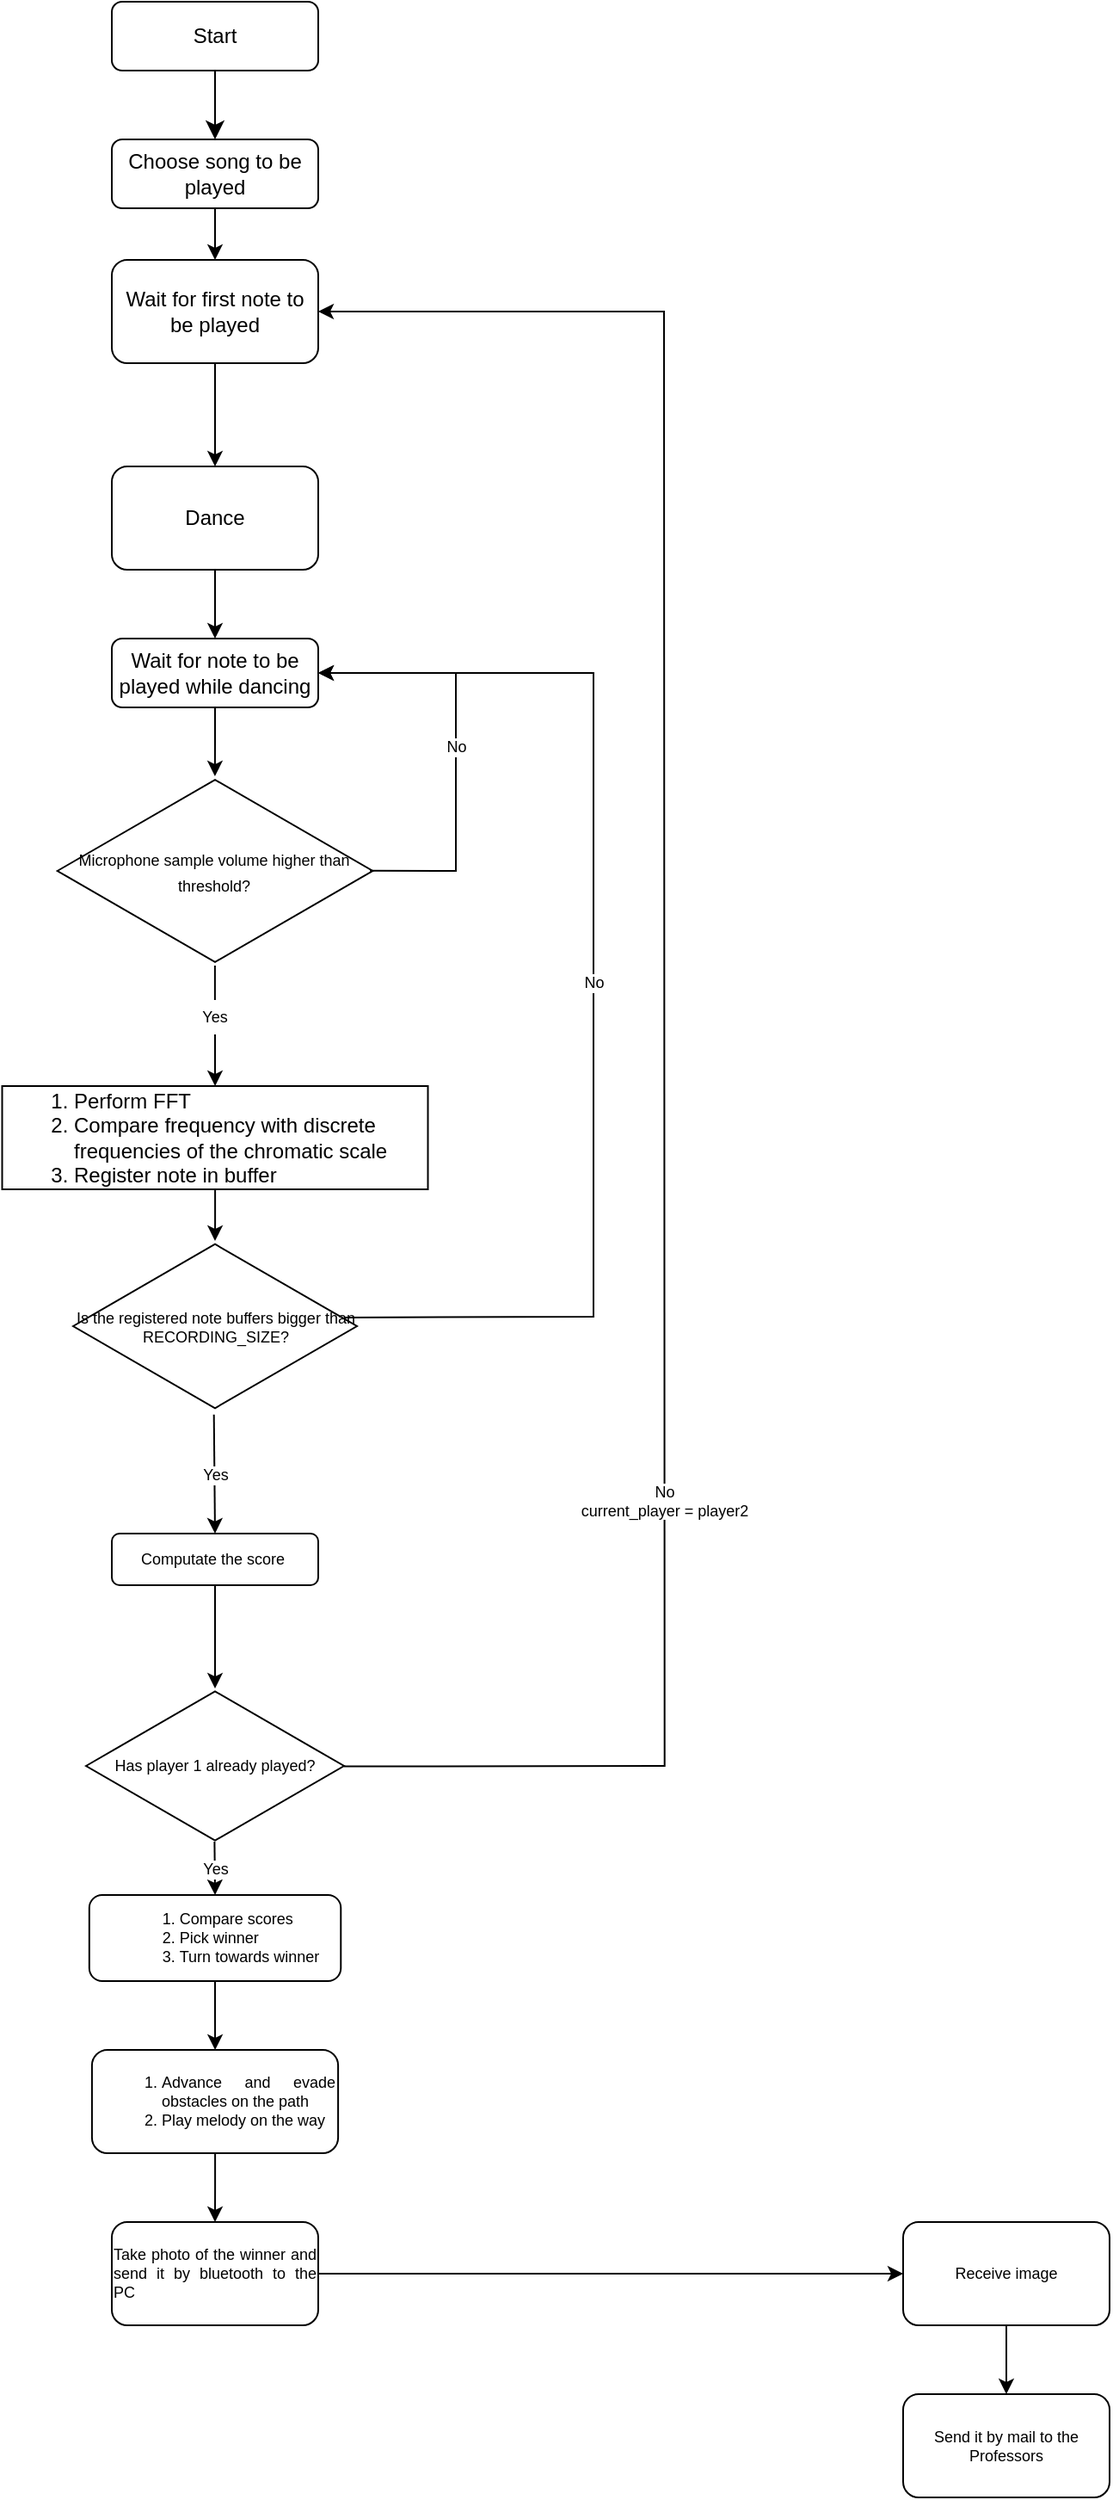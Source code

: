 <mxfile version="16.5.1" type="device"><diagram id="C5RBs43oDa-KdzZeNtuy" name="Page-1"><mxGraphModel dx="1298" dy="1970" grid="1" gridSize="10" guides="1" tooltips="1" connect="1" arrows="1" fold="1" page="1" pageScale="1" pageWidth="827" pageHeight="1169" math="0" shadow="0"><root><mxCell id="WIyWlLk6GJQsqaUBKTNV-0"/><mxCell id="WIyWlLk6GJQsqaUBKTNV-1" parent="WIyWlLk6GJQsqaUBKTNV-0"/><mxCell id="WIyWlLk6GJQsqaUBKTNV-2" value="" style="rounded=0;html=1;jettySize=auto;orthogonalLoop=1;fontSize=11;endArrow=classic;endFill=1;endSize=8;strokeWidth=1;shadow=0;labelBackgroundColor=none;edgeStyle=orthogonalEdgeStyle;entryX=0.5;entryY=0;entryDx=0;entryDy=0;" parent="WIyWlLk6GJQsqaUBKTNV-1" source="WIyWlLk6GJQsqaUBKTNV-3" target="dzyzpDdMQJeIzQfWN3wU-0" edge="1"><mxGeometry relative="1" as="geometry"><mxPoint x="219.99" y="30" as="targetPoint"/></mxGeometry></mxCell><mxCell id="WIyWlLk6GJQsqaUBKTNV-3" value="Start" style="rounded=1;whiteSpace=wrap;html=1;fontSize=12;glass=0;strokeWidth=1;shadow=0;" parent="WIyWlLk6GJQsqaUBKTNV-1" vertex="1"><mxGeometry x="160" y="-100" width="120" height="40" as="geometry"/></mxCell><mxCell id="dzyzpDdMQJeIzQfWN3wU-50" value="" style="edgeStyle=orthogonalEdgeStyle;rounded=0;orthogonalLoop=1;jettySize=auto;html=1;fontSize=9;endArrow=classic;endFill=1;" edge="1" parent="WIyWlLk6GJQsqaUBKTNV-1" source="dzyzpDdMQJeIzQfWN3wU-0" target="dzyzpDdMQJeIzQfWN3wU-49"><mxGeometry relative="1" as="geometry"/></mxCell><mxCell id="dzyzpDdMQJeIzQfWN3wU-0" value="Choose song to be played" style="rounded=1;whiteSpace=wrap;html=1;fontSize=12;glass=0;strokeWidth=1;shadow=0;" vertex="1" parent="WIyWlLk6GJQsqaUBKTNV-1"><mxGeometry x="160" y="-20" width="120" height="40" as="geometry"/></mxCell><mxCell id="dzyzpDdMQJeIzQfWN3wU-6" value="" style="edgeStyle=orthogonalEdgeStyle;rounded=0;orthogonalLoop=1;jettySize=auto;html=1;endArrow=classic;endFill=1;" edge="1" parent="WIyWlLk6GJQsqaUBKTNV-1" source="dzyzpDdMQJeIzQfWN3wU-3" target="dzyzpDdMQJeIzQfWN3wU-5"><mxGeometry relative="1" as="geometry"/></mxCell><mxCell id="dzyzpDdMQJeIzQfWN3wU-3" value="Wait for note to be played while dancing" style="rounded=1;whiteSpace=wrap;html=1;fontSize=12;glass=0;strokeWidth=1;shadow=0;" vertex="1" parent="WIyWlLk6GJQsqaUBKTNV-1"><mxGeometry x="160" y="270" width="120" height="40" as="geometry"/></mxCell><mxCell id="dzyzpDdMQJeIzQfWN3wU-24" value="" style="edgeStyle=orthogonalEdgeStyle;rounded=0;orthogonalLoop=1;jettySize=auto;html=1;fontSize=9;endArrow=classic;endFill=1;startArrow=none;" edge="1" parent="WIyWlLk6GJQsqaUBKTNV-1" source="dzyzpDdMQJeIzQfWN3wU-25" target="dzyzpDdMQJeIzQfWN3wU-23"><mxGeometry relative="1" as="geometry"/></mxCell><mxCell id="dzyzpDdMQJeIzQfWN3wU-5" value="&lt;font style=&quot;font-size: 9px&quot;&gt;Microphone sample volume higher than threshold?&lt;/font&gt;" style="html=1;whiteSpace=wrap;aspect=fixed;shape=isoRectangle;" vertex="1" parent="WIyWlLk6GJQsqaUBKTNV-1"><mxGeometry x="128.34" y="350" width="183.33" height="110" as="geometry"/></mxCell><mxCell id="dzyzpDdMQJeIzQfWN3wU-21" value="" style="endArrow=classic;html=1;rounded=0;fontSize=9;entryX=1;entryY=0.5;entryDx=0;entryDy=0;exitX=0.991;exitY=0.499;exitDx=0;exitDy=0;exitPerimeter=0;" edge="1" parent="WIyWlLk6GJQsqaUBKTNV-1" source="dzyzpDdMQJeIzQfWN3wU-5" target="dzyzpDdMQJeIzQfWN3wU-3"><mxGeometry relative="1" as="geometry"><mxPoint x="314" y="404.73" as="sourcePoint"/><mxPoint x="414" y="404.73" as="targetPoint"/><Array as="points"><mxPoint x="360" y="405"/><mxPoint x="360" y="290"/></Array></mxGeometry></mxCell><mxCell id="dzyzpDdMQJeIzQfWN3wU-22" value="No" style="edgeLabel;resizable=0;html=1;align=center;verticalAlign=middle;fontSize=9;" connectable="0" vertex="1" parent="dzyzpDdMQJeIzQfWN3wU-21"><mxGeometry relative="1" as="geometry"/></mxCell><mxCell id="dzyzpDdMQJeIzQfWN3wU-29" value="" style="edgeStyle=orthogonalEdgeStyle;rounded=0;orthogonalLoop=1;jettySize=auto;html=1;fontSize=9;endArrow=classic;endFill=1;" edge="1" parent="WIyWlLk6GJQsqaUBKTNV-1" source="dzyzpDdMQJeIzQfWN3wU-23" target="dzyzpDdMQJeIzQfWN3wU-27"><mxGeometry relative="1" as="geometry"/></mxCell><mxCell id="dzyzpDdMQJeIzQfWN3wU-23" value="&lt;div&gt;&lt;ol&gt;&lt;li&gt;&lt;span style=&quot;text-align: justify&quot;&gt;Perform FFT&lt;/span&gt;&lt;/li&gt;&lt;li&gt;&lt;span style=&quot;text-align: justify&quot;&gt;Compare frequency with discrete frequencies of the chromatic scale&lt;/span&gt;&lt;/li&gt;&lt;li&gt;&lt;span style=&quot;text-align: justify&quot;&gt;Register note in buffer&lt;/span&gt;&lt;/li&gt;&lt;/ol&gt;&lt;/div&gt;" style="whiteSpace=wrap;html=1;align=left;" vertex="1" parent="WIyWlLk6GJQsqaUBKTNV-1"><mxGeometry x="96.25" y="530" width="247.5" height="60" as="geometry"/></mxCell><mxCell id="dzyzpDdMQJeIzQfWN3wU-25" value="Yes" style="text;html=1;strokeColor=none;fillColor=none;align=center;verticalAlign=middle;whiteSpace=wrap;rounded=0;fontSize=9;" vertex="1" parent="WIyWlLk6GJQsqaUBKTNV-1"><mxGeometry x="210.01" y="480" width="19.99" height="20" as="geometry"/></mxCell><mxCell id="dzyzpDdMQJeIzQfWN3wU-26" value="" style="edgeStyle=orthogonalEdgeStyle;rounded=0;orthogonalLoop=1;jettySize=auto;html=1;fontSize=9;endArrow=none;endFill=1;" edge="1" parent="WIyWlLk6GJQsqaUBKTNV-1" source="dzyzpDdMQJeIzQfWN3wU-5" target="dzyzpDdMQJeIzQfWN3wU-25"><mxGeometry relative="1" as="geometry"><mxPoint x="219.923" y="460" as="sourcePoint"/><mxPoint x="220" y="540" as="targetPoint"/></mxGeometry></mxCell><mxCell id="dzyzpDdMQJeIzQfWN3wU-27" value="Is the registered note buffers bigger than RECORDING_SIZE?" style="html=1;whiteSpace=wrap;aspect=fixed;shape=isoRectangle;fontSize=9;" vertex="1" parent="WIyWlLk6GJQsqaUBKTNV-1"><mxGeometry x="137.51" y="620" width="165" height="99" as="geometry"/></mxCell><mxCell id="dzyzpDdMQJeIzQfWN3wU-31" value="" style="endArrow=classic;html=1;rounded=0;fontSize=9;entryX=1;entryY=0.5;entryDx=0;entryDy=0;" edge="1" parent="WIyWlLk6GJQsqaUBKTNV-1" target="dzyzpDdMQJeIzQfWN3wU-3"><mxGeometry relative="1" as="geometry"><mxPoint x="295" y="664.47" as="sourcePoint"/><mxPoint x="395" y="664.47" as="targetPoint"/><Array as="points"><mxPoint x="440" y="664"/><mxPoint x="440" y="290"/></Array></mxGeometry></mxCell><mxCell id="dzyzpDdMQJeIzQfWN3wU-32" value="No" style="edgeLabel;resizable=0;html=1;align=center;verticalAlign=middle;fontSize=9;" connectable="0" vertex="1" parent="dzyzpDdMQJeIzQfWN3wU-31"><mxGeometry relative="1" as="geometry"/></mxCell><mxCell id="dzyzpDdMQJeIzQfWN3wU-33" value="" style="endArrow=classic;html=1;rounded=0;fontSize=9;exitX=0.496;exitY=1.019;exitDx=0;exitDy=0;exitPerimeter=0;" edge="1" parent="WIyWlLk6GJQsqaUBKTNV-1" source="dzyzpDdMQJeIzQfWN3wU-27"><mxGeometry relative="1" as="geometry"><mxPoint x="219.55" y="730" as="sourcePoint"/><mxPoint x="220" y="790" as="targetPoint"/></mxGeometry></mxCell><mxCell id="dzyzpDdMQJeIzQfWN3wU-34" value="Yes" style="edgeLabel;resizable=0;html=1;align=center;verticalAlign=middle;fontSize=9;" connectable="0" vertex="1" parent="dzyzpDdMQJeIzQfWN3wU-33"><mxGeometry relative="1" as="geometry"/></mxCell><mxCell id="dzyzpDdMQJeIzQfWN3wU-37" value="" style="edgeStyle=orthogonalEdgeStyle;rounded=0;orthogonalLoop=1;jettySize=auto;html=1;fontSize=9;endArrow=classic;endFill=1;" edge="1" parent="WIyWlLk6GJQsqaUBKTNV-1" source="dzyzpDdMQJeIzQfWN3wU-35" target="dzyzpDdMQJeIzQfWN3wU-3"><mxGeometry relative="1" as="geometry"/></mxCell><mxCell id="dzyzpDdMQJeIzQfWN3wU-35" value="Dance" style="whiteSpace=wrap;html=1;rounded=1;glass=0;strokeWidth=1;shadow=0;" vertex="1" parent="WIyWlLk6GJQsqaUBKTNV-1"><mxGeometry x="160" y="170" width="120" height="60" as="geometry"/></mxCell><mxCell id="dzyzpDdMQJeIzQfWN3wU-42" value="" style="edgeStyle=orthogonalEdgeStyle;rounded=0;orthogonalLoop=1;jettySize=auto;html=1;fontSize=9;endArrow=classic;endFill=1;" edge="1" parent="WIyWlLk6GJQsqaUBKTNV-1" source="dzyzpDdMQJeIzQfWN3wU-40" target="dzyzpDdMQJeIzQfWN3wU-41"><mxGeometry relative="1" as="geometry"/></mxCell><mxCell id="dzyzpDdMQJeIzQfWN3wU-40" value="Computate the score&amp;nbsp;" style="rounded=1;whiteSpace=wrap;html=1;fontSize=9;" vertex="1" parent="WIyWlLk6GJQsqaUBKTNV-1"><mxGeometry x="160" y="790" width="120" height="30" as="geometry"/></mxCell><mxCell id="dzyzpDdMQJeIzQfWN3wU-41" value="Has player 1 already played?" style="html=1;whiteSpace=wrap;aspect=fixed;shape=isoRectangle;fontSize=9;" vertex="1" parent="WIyWlLk6GJQsqaUBKTNV-1"><mxGeometry x="145" y="880" width="150" height="90" as="geometry"/></mxCell><mxCell id="dzyzpDdMQJeIzQfWN3wU-45" value="" style="endArrow=classic;html=1;rounded=0;fontSize=9;exitX=0.991;exitY=0.503;exitDx=0;exitDy=0;exitPerimeter=0;entryX=1;entryY=0.5;entryDx=0;entryDy=0;" edge="1" parent="WIyWlLk6GJQsqaUBKTNV-1" target="dzyzpDdMQJeIzQfWN3wU-49"><mxGeometry relative="1" as="geometry"><mxPoint x="295.0" y="925.27" as="sourcePoint"/><mxPoint x="481" y="80" as="targetPoint"/><Array as="points"><mxPoint x="481.35" y="925"/><mxPoint x="481" y="80"/></Array></mxGeometry></mxCell><mxCell id="dzyzpDdMQJeIzQfWN3wU-46" value="No&lt;br&gt;current_player = player2" style="edgeLabel;resizable=0;html=1;align=center;verticalAlign=middle;fontSize=9;" connectable="0" vertex="1" parent="dzyzpDdMQJeIzQfWN3wU-45"><mxGeometry relative="1" as="geometry"><mxPoint y="275" as="offset"/></mxGeometry></mxCell><mxCell id="dzyzpDdMQJeIzQfWN3wU-51" value="" style="edgeStyle=orthogonalEdgeStyle;rounded=0;orthogonalLoop=1;jettySize=auto;html=1;fontSize=9;endArrow=classic;endFill=1;" edge="1" parent="WIyWlLk6GJQsqaUBKTNV-1" source="dzyzpDdMQJeIzQfWN3wU-49" target="dzyzpDdMQJeIzQfWN3wU-35"><mxGeometry relative="1" as="geometry"/></mxCell><mxCell id="dzyzpDdMQJeIzQfWN3wU-49" value="Wait for first note to be played" style="whiteSpace=wrap;html=1;rounded=1;glass=0;strokeWidth=1;shadow=0;" vertex="1" parent="WIyWlLk6GJQsqaUBKTNV-1"><mxGeometry x="160" y="50" width="120" height="60" as="geometry"/></mxCell><mxCell id="dzyzpDdMQJeIzQfWN3wU-58" value="" style="edgeStyle=orthogonalEdgeStyle;rounded=0;orthogonalLoop=1;jettySize=auto;html=1;fontSize=9;endArrow=classic;endFill=1;" edge="1" parent="WIyWlLk6GJQsqaUBKTNV-1" source="dzyzpDdMQJeIzQfWN3wU-54" target="dzyzpDdMQJeIzQfWN3wU-57"><mxGeometry relative="1" as="geometry"/></mxCell><mxCell id="dzyzpDdMQJeIzQfWN3wU-54" value="&lt;div style=&quot;text-align: justify&quot;&gt;&lt;ol&gt;&lt;li&gt;&lt;span&gt;Compare scores&lt;/span&gt;&lt;/li&gt;&lt;li&gt;&lt;span&gt;Pick winner&lt;/span&gt;&lt;/li&gt;&lt;li&gt;&lt;span&gt;Turn towards winner&lt;/span&gt;&lt;/li&gt;&lt;/ol&gt;&lt;/div&gt;" style="rounded=1;whiteSpace=wrap;html=1;fontSize=9;" vertex="1" parent="WIyWlLk6GJQsqaUBKTNV-1"><mxGeometry x="146.91" y="1000" width="146.23" height="50" as="geometry"/></mxCell><mxCell id="dzyzpDdMQJeIzQfWN3wU-55" value="" style="endArrow=classic;html=1;rounded=0;fontSize=9;entryX=0.5;entryY=0;entryDx=0;entryDy=0;exitX=0.498;exitY=0.989;exitDx=0;exitDy=0;exitPerimeter=0;" edge="1" parent="WIyWlLk6GJQsqaUBKTNV-1" source="dzyzpDdMQJeIzQfWN3wU-41" target="dzyzpDdMQJeIzQfWN3wU-54"><mxGeometry relative="1" as="geometry"><mxPoint x="220" y="990" as="sourcePoint"/><mxPoint x="300" y="970" as="targetPoint"/></mxGeometry></mxCell><mxCell id="dzyzpDdMQJeIzQfWN3wU-56" value="Yes" style="edgeLabel;resizable=0;html=1;align=center;verticalAlign=middle;fontSize=9;" connectable="0" vertex="1" parent="dzyzpDdMQJeIzQfWN3wU-55"><mxGeometry relative="1" as="geometry"/></mxCell><mxCell id="dzyzpDdMQJeIzQfWN3wU-62" value="" style="edgeStyle=orthogonalEdgeStyle;rounded=0;orthogonalLoop=1;jettySize=auto;html=1;fontSize=9;endArrow=classic;endFill=1;" edge="1" parent="WIyWlLk6GJQsqaUBKTNV-1" source="dzyzpDdMQJeIzQfWN3wU-57" target="dzyzpDdMQJeIzQfWN3wU-61"><mxGeometry relative="1" as="geometry"/></mxCell><mxCell id="dzyzpDdMQJeIzQfWN3wU-57" value="&lt;ol&gt;&lt;li style=&quot;text-align: justify&quot;&gt;&lt;span&gt;Advance and evade obstacles on the path&lt;/span&gt;&lt;/li&gt;&lt;li style=&quot;text-align: justify&quot;&gt;&lt;span&gt;Play melody on the way&lt;/span&gt;&lt;/li&gt;&lt;/ol&gt;" style="rounded=1;whiteSpace=wrap;html=1;fontSize=9;" vertex="1" parent="WIyWlLk6GJQsqaUBKTNV-1"><mxGeometry x="148.46" y="1090" width="143.09" height="60" as="geometry"/></mxCell><mxCell id="dzyzpDdMQJeIzQfWN3wU-66" value="" style="edgeStyle=orthogonalEdgeStyle;rounded=0;orthogonalLoop=1;jettySize=auto;html=1;fontSize=9;endArrow=classic;endFill=1;" edge="1" parent="WIyWlLk6GJQsqaUBKTNV-1" source="dzyzpDdMQJeIzQfWN3wU-61" target="dzyzpDdMQJeIzQfWN3wU-65"><mxGeometry relative="1" as="geometry"/></mxCell><mxCell id="dzyzpDdMQJeIzQfWN3wU-61" value="&lt;div style=&quot;text-align: justify&quot;&gt;&lt;span&gt;Take photo of the winner and send it by bluetooth to the PC&lt;/span&gt;&lt;/div&gt;" style="whiteSpace=wrap;html=1;fontSize=9;rounded=1;" vertex="1" parent="WIyWlLk6GJQsqaUBKTNV-1"><mxGeometry x="159.995" y="1190" width="120" height="60" as="geometry"/></mxCell><mxCell id="dzyzpDdMQJeIzQfWN3wU-68" value="" style="edgeStyle=orthogonalEdgeStyle;rounded=0;orthogonalLoop=1;jettySize=auto;html=1;fontSize=9;endArrow=classic;endFill=1;" edge="1" parent="WIyWlLk6GJQsqaUBKTNV-1" source="dzyzpDdMQJeIzQfWN3wU-65" target="dzyzpDdMQJeIzQfWN3wU-67"><mxGeometry relative="1" as="geometry"/></mxCell><mxCell id="dzyzpDdMQJeIzQfWN3wU-65" value="Receive image" style="whiteSpace=wrap;html=1;fontSize=9;rounded=1;" vertex="1" parent="WIyWlLk6GJQsqaUBKTNV-1"><mxGeometry x="620.005" y="1190" width="120" height="60" as="geometry"/></mxCell><mxCell id="dzyzpDdMQJeIzQfWN3wU-67" value="Send it by mail to the Professors" style="whiteSpace=wrap;html=1;fontSize=9;rounded=1;" vertex="1" parent="WIyWlLk6GJQsqaUBKTNV-1"><mxGeometry x="620.005" y="1290" width="120" height="60" as="geometry"/></mxCell></root></mxGraphModel></diagram></mxfile>